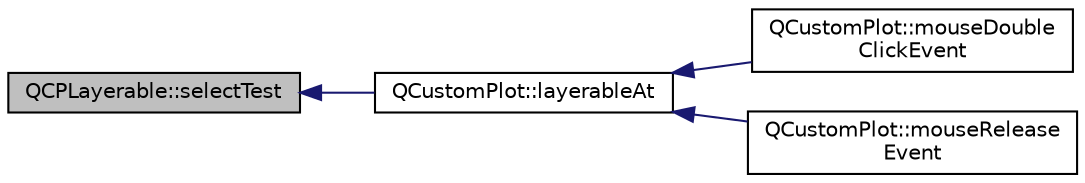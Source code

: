 digraph "QCPLayerable::selectTest"
{
  edge [fontname="Helvetica",fontsize="10",labelfontname="Helvetica",labelfontsize="10"];
  node [fontname="Helvetica",fontsize="10",shape=record];
  rankdir="LR";
  Node227 [label="QCPLayerable::selectTest",height=0.2,width=0.4,color="black", fillcolor="grey75", style="filled", fontcolor="black"];
  Node227 -> Node228 [dir="back",color="midnightblue",fontsize="10",style="solid",fontname="Helvetica"];
  Node228 [label="QCustomPlot::layerableAt",height=0.2,width=0.4,color="black", fillcolor="white", style="filled",URL="$dd/d9b/class_q_custom_plot.html#a12536fa6d5deb34ec620acb5134ca82a"];
  Node228 -> Node229 [dir="back",color="midnightblue",fontsize="10",style="solid",fontname="Helvetica"];
  Node229 [label="QCustomPlot::mouseDouble\lClickEvent",height=0.2,width=0.4,color="black", fillcolor="white", style="filled",URL="$dd/d9b/class_q_custom_plot.html#a77591913a5b543bdc465dd5e08325a49"];
  Node228 -> Node230 [dir="back",color="midnightblue",fontsize="10",style="solid",fontname="Helvetica"];
  Node230 [label="QCustomPlot::mouseRelease\lEvent",height=0.2,width=0.4,color="black", fillcolor="white", style="filled",URL="$dd/d9b/class_q_custom_plot.html#a724e97d2e8c03e68adac5f4b6164a1b3"];
}
